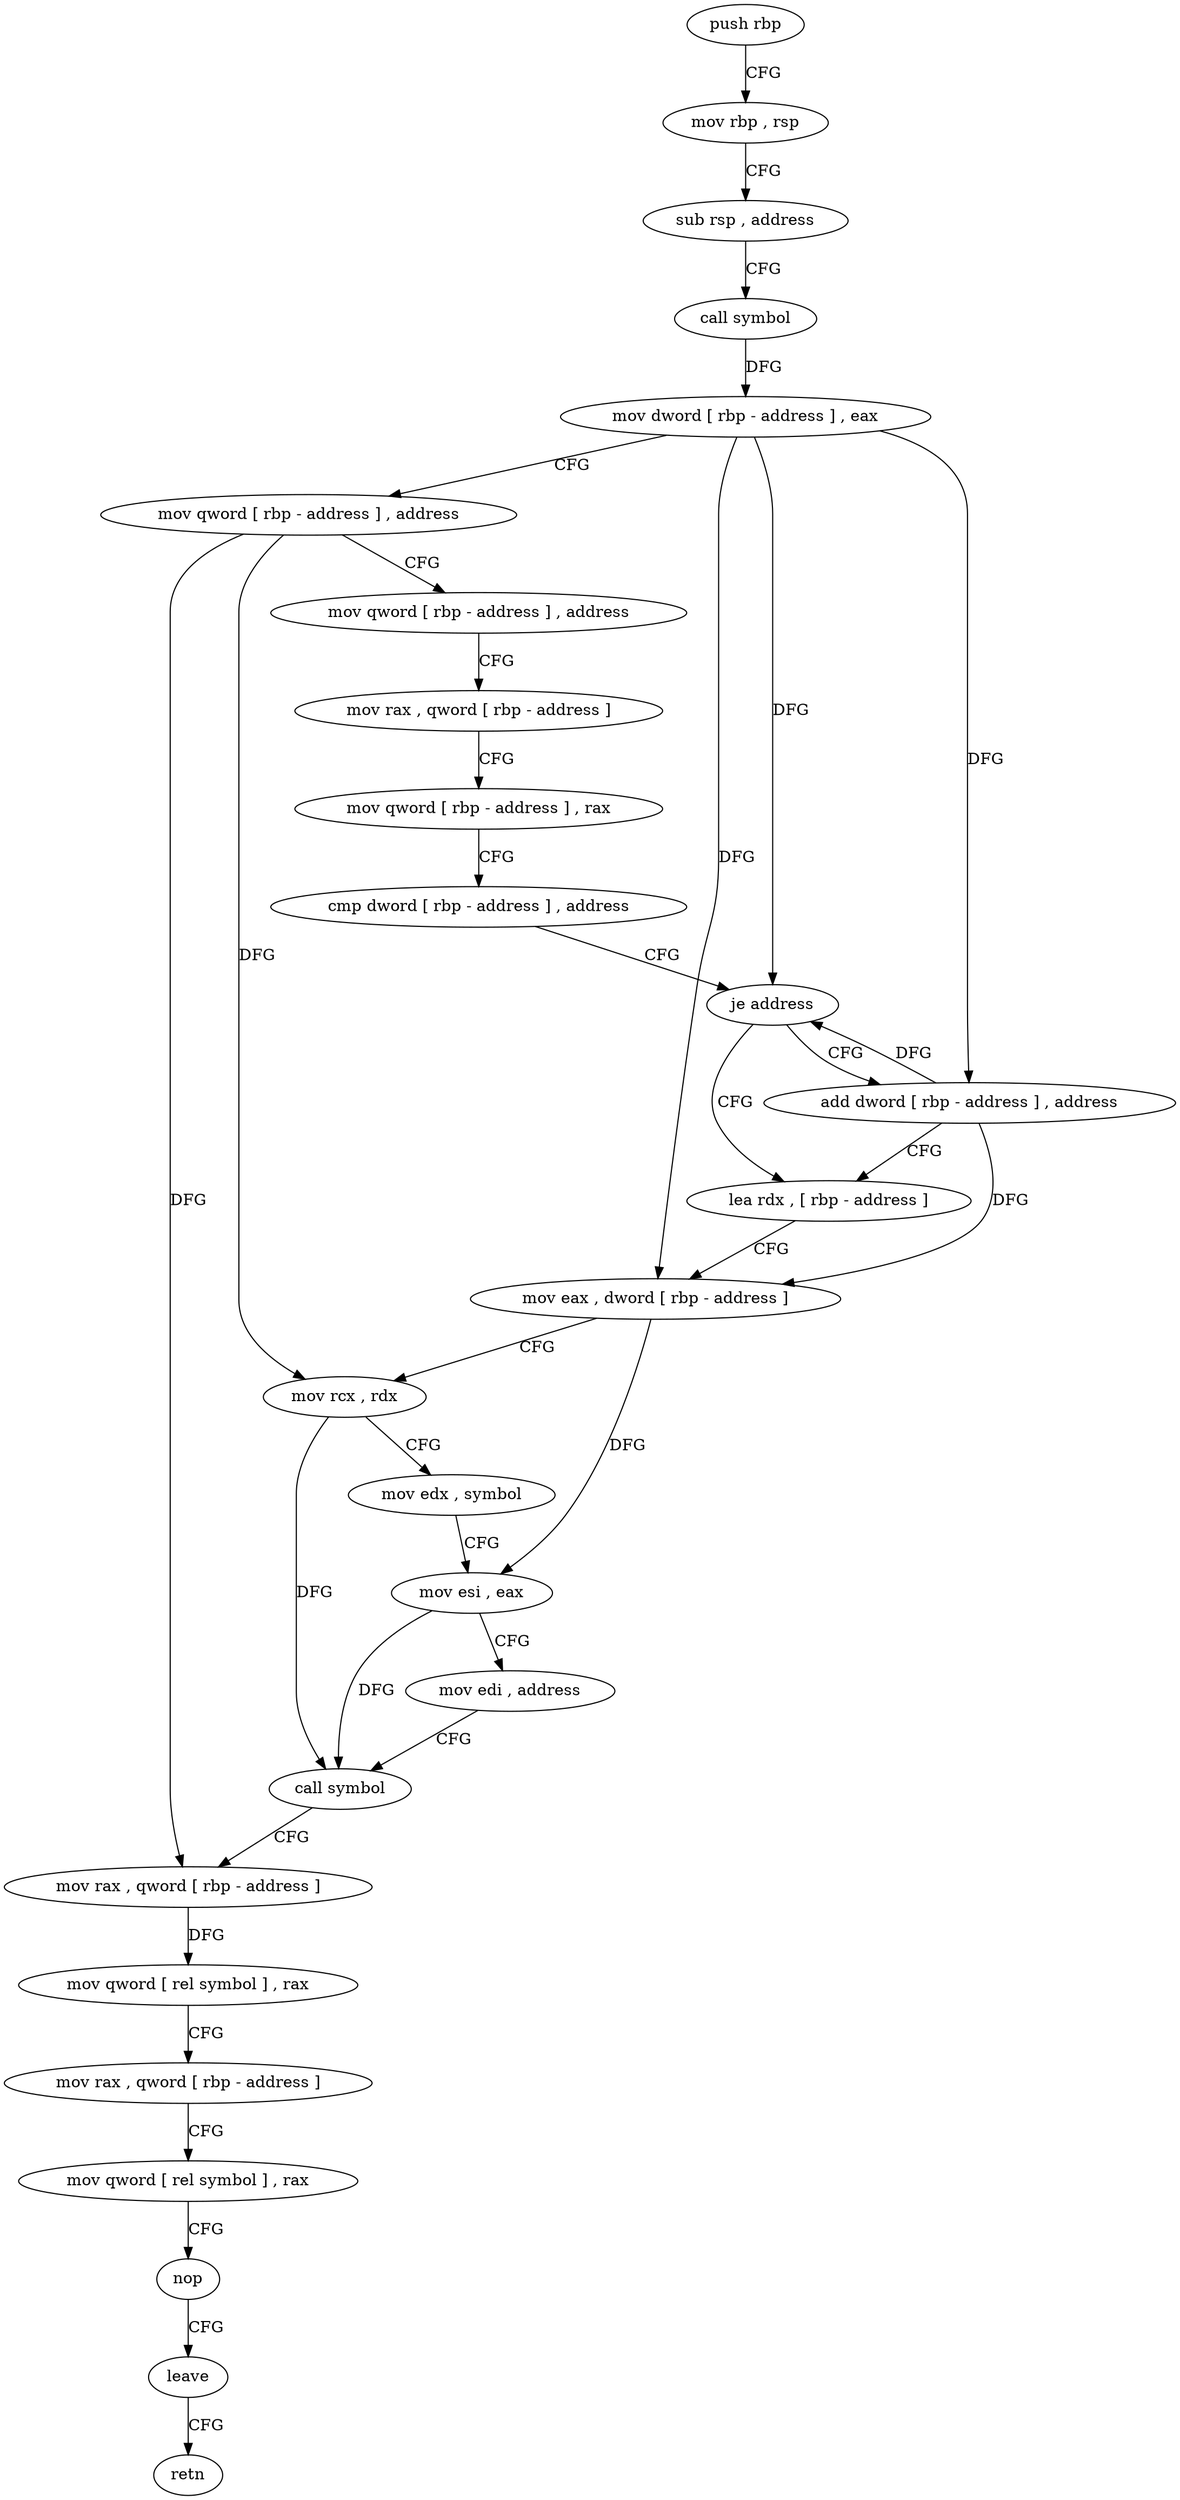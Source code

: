 digraph "func" {
"4280931" [label = "push rbp" ]
"4280932" [label = "mov rbp , rsp" ]
"4280935" [label = "sub rsp , address" ]
"4280939" [label = "call symbol" ]
"4280944" [label = "mov dword [ rbp - address ] , eax" ]
"4280947" [label = "mov qword [ rbp - address ] , address" ]
"4280955" [label = "mov qword [ rbp - address ] , address" ]
"4280963" [label = "mov rax , qword [ rbp - address ]" ]
"4280967" [label = "mov qword [ rbp - address ] , rax" ]
"4280971" [label = "cmp dword [ rbp - address ] , address" ]
"4280978" [label = "je address" ]
"4280984" [label = "lea rdx , [ rbp - address ]" ]
"4280980" [label = "add dword [ rbp - address ] , address" ]
"4280988" [label = "mov eax , dword [ rbp - address ]" ]
"4280991" [label = "mov rcx , rdx" ]
"4280994" [label = "mov edx , symbol" ]
"4280999" [label = "mov esi , eax" ]
"4281001" [label = "mov edi , address" ]
"4281006" [label = "call symbol" ]
"4281011" [label = "mov rax , qword [ rbp - address ]" ]
"4281015" [label = "mov qword [ rel symbol ] , rax" ]
"4281022" [label = "mov rax , qword [ rbp - address ]" ]
"4281026" [label = "mov qword [ rel symbol ] , rax" ]
"4281033" [label = "nop" ]
"4281034" [label = "leave" ]
"4281035" [label = "retn" ]
"4280931" -> "4280932" [ label = "CFG" ]
"4280932" -> "4280935" [ label = "CFG" ]
"4280935" -> "4280939" [ label = "CFG" ]
"4280939" -> "4280944" [ label = "DFG" ]
"4280944" -> "4280947" [ label = "CFG" ]
"4280944" -> "4280978" [ label = "DFG" ]
"4280944" -> "4280988" [ label = "DFG" ]
"4280944" -> "4280980" [ label = "DFG" ]
"4280947" -> "4280955" [ label = "CFG" ]
"4280947" -> "4281011" [ label = "DFG" ]
"4280947" -> "4280991" [ label = "DFG" ]
"4280955" -> "4280963" [ label = "CFG" ]
"4280963" -> "4280967" [ label = "CFG" ]
"4280967" -> "4280971" [ label = "CFG" ]
"4280971" -> "4280978" [ label = "CFG" ]
"4280978" -> "4280984" [ label = "CFG" ]
"4280978" -> "4280980" [ label = "CFG" ]
"4280984" -> "4280988" [ label = "CFG" ]
"4280980" -> "4280984" [ label = "CFG" ]
"4280980" -> "4280978" [ label = "DFG" ]
"4280980" -> "4280988" [ label = "DFG" ]
"4280988" -> "4280991" [ label = "CFG" ]
"4280988" -> "4280999" [ label = "DFG" ]
"4280991" -> "4280994" [ label = "CFG" ]
"4280991" -> "4281006" [ label = "DFG" ]
"4280994" -> "4280999" [ label = "CFG" ]
"4280999" -> "4281001" [ label = "CFG" ]
"4280999" -> "4281006" [ label = "DFG" ]
"4281001" -> "4281006" [ label = "CFG" ]
"4281006" -> "4281011" [ label = "CFG" ]
"4281011" -> "4281015" [ label = "DFG" ]
"4281015" -> "4281022" [ label = "CFG" ]
"4281022" -> "4281026" [ label = "CFG" ]
"4281026" -> "4281033" [ label = "CFG" ]
"4281033" -> "4281034" [ label = "CFG" ]
"4281034" -> "4281035" [ label = "CFG" ]
}
